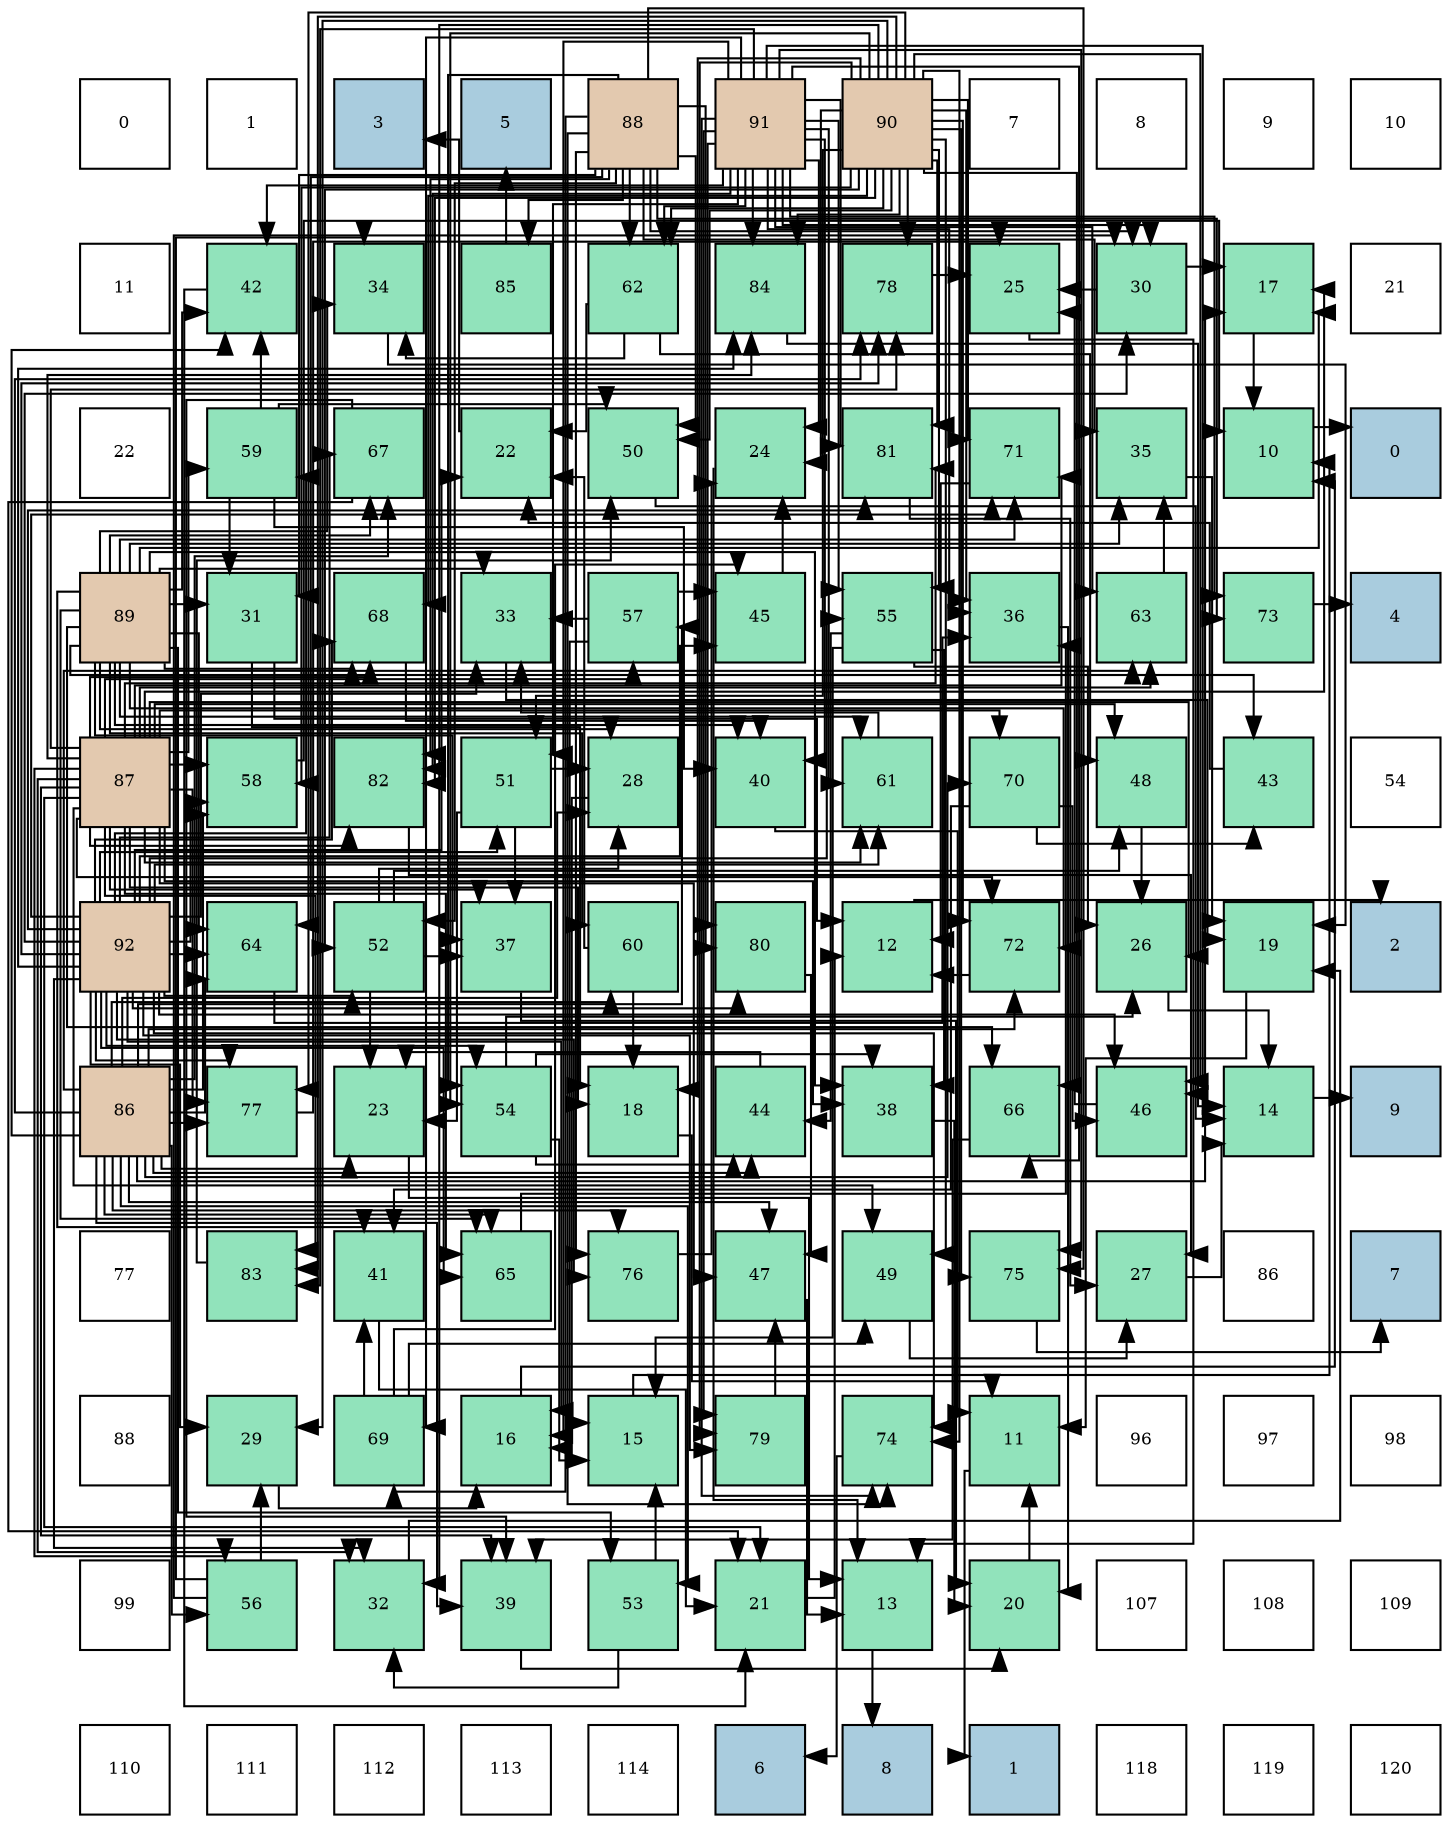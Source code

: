 digraph layout{
 rankdir=TB;
 splines=ortho;
 node [style=filled shape=square fixedsize=true width=0.6];
0[label="0", fontsize=8, fillcolor="#ffffff"];
1[label="1", fontsize=8, fillcolor="#ffffff"];
2[label="3", fontsize=8, fillcolor="#a9ccde"];
3[label="5", fontsize=8, fillcolor="#a9ccde"];
4[label="88", fontsize=8, fillcolor="#e3c9af"];
5[label="91", fontsize=8, fillcolor="#e3c9af"];
6[label="90", fontsize=8, fillcolor="#e3c9af"];
7[label="7", fontsize=8, fillcolor="#ffffff"];
8[label="8", fontsize=8, fillcolor="#ffffff"];
9[label="9", fontsize=8, fillcolor="#ffffff"];
10[label="10", fontsize=8, fillcolor="#ffffff"];
11[label="11", fontsize=8, fillcolor="#ffffff"];
12[label="42", fontsize=8, fillcolor="#91e3bb"];
13[label="34", fontsize=8, fillcolor="#91e3bb"];
14[label="85", fontsize=8, fillcolor="#91e3bb"];
15[label="62", fontsize=8, fillcolor="#91e3bb"];
16[label="84", fontsize=8, fillcolor="#91e3bb"];
17[label="78", fontsize=8, fillcolor="#91e3bb"];
18[label="25", fontsize=8, fillcolor="#91e3bb"];
19[label="30", fontsize=8, fillcolor="#91e3bb"];
20[label="17", fontsize=8, fillcolor="#91e3bb"];
21[label="21", fontsize=8, fillcolor="#ffffff"];
22[label="22", fontsize=8, fillcolor="#ffffff"];
23[label="59", fontsize=8, fillcolor="#91e3bb"];
24[label="67", fontsize=8, fillcolor="#91e3bb"];
25[label="22", fontsize=8, fillcolor="#91e3bb"];
26[label="50", fontsize=8, fillcolor="#91e3bb"];
27[label="24", fontsize=8, fillcolor="#91e3bb"];
28[label="81", fontsize=8, fillcolor="#91e3bb"];
29[label="71", fontsize=8, fillcolor="#91e3bb"];
30[label="35", fontsize=8, fillcolor="#91e3bb"];
31[label="10", fontsize=8, fillcolor="#91e3bb"];
32[label="0", fontsize=8, fillcolor="#a9ccde"];
33[label="89", fontsize=8, fillcolor="#e3c9af"];
34[label="31", fontsize=8, fillcolor="#91e3bb"];
35[label="68", fontsize=8, fillcolor="#91e3bb"];
36[label="33", fontsize=8, fillcolor="#91e3bb"];
37[label="57", fontsize=8, fillcolor="#91e3bb"];
38[label="45", fontsize=8, fillcolor="#91e3bb"];
39[label="55", fontsize=8, fillcolor="#91e3bb"];
40[label="36", fontsize=8, fillcolor="#91e3bb"];
41[label="63", fontsize=8, fillcolor="#91e3bb"];
42[label="73", fontsize=8, fillcolor="#91e3bb"];
43[label="4", fontsize=8, fillcolor="#a9ccde"];
44[label="87", fontsize=8, fillcolor="#e3c9af"];
45[label="58", fontsize=8, fillcolor="#91e3bb"];
46[label="82", fontsize=8, fillcolor="#91e3bb"];
47[label="51", fontsize=8, fillcolor="#91e3bb"];
48[label="28", fontsize=8, fillcolor="#91e3bb"];
49[label="40", fontsize=8, fillcolor="#91e3bb"];
50[label="61", fontsize=8, fillcolor="#91e3bb"];
51[label="70", fontsize=8, fillcolor="#91e3bb"];
52[label="48", fontsize=8, fillcolor="#91e3bb"];
53[label="43", fontsize=8, fillcolor="#91e3bb"];
54[label="54", fontsize=8, fillcolor="#ffffff"];
55[label="92", fontsize=8, fillcolor="#e3c9af"];
56[label="64", fontsize=8, fillcolor="#91e3bb"];
57[label="52", fontsize=8, fillcolor="#91e3bb"];
58[label="37", fontsize=8, fillcolor="#91e3bb"];
59[label="60", fontsize=8, fillcolor="#91e3bb"];
60[label="80", fontsize=8, fillcolor="#91e3bb"];
61[label="12", fontsize=8, fillcolor="#91e3bb"];
62[label="72", fontsize=8, fillcolor="#91e3bb"];
63[label="26", fontsize=8, fillcolor="#91e3bb"];
64[label="19", fontsize=8, fillcolor="#91e3bb"];
65[label="2", fontsize=8, fillcolor="#a9ccde"];
66[label="86", fontsize=8, fillcolor="#e3c9af"];
67[label="77", fontsize=8, fillcolor="#91e3bb"];
68[label="23", fontsize=8, fillcolor="#91e3bb"];
69[label="54", fontsize=8, fillcolor="#91e3bb"];
70[label="18", fontsize=8, fillcolor="#91e3bb"];
71[label="44", fontsize=8, fillcolor="#91e3bb"];
72[label="38", fontsize=8, fillcolor="#91e3bb"];
73[label="66", fontsize=8, fillcolor="#91e3bb"];
74[label="46", fontsize=8, fillcolor="#91e3bb"];
75[label="14", fontsize=8, fillcolor="#91e3bb"];
76[label="9", fontsize=8, fillcolor="#a9ccde"];
77[label="77", fontsize=8, fillcolor="#ffffff"];
78[label="83", fontsize=8, fillcolor="#91e3bb"];
79[label="41", fontsize=8, fillcolor="#91e3bb"];
80[label="65", fontsize=8, fillcolor="#91e3bb"];
81[label="76", fontsize=8, fillcolor="#91e3bb"];
82[label="47", fontsize=8, fillcolor="#91e3bb"];
83[label="49", fontsize=8, fillcolor="#91e3bb"];
84[label="75", fontsize=8, fillcolor="#91e3bb"];
85[label="27", fontsize=8, fillcolor="#91e3bb"];
86[label="86", fontsize=8, fillcolor="#ffffff"];
87[label="7", fontsize=8, fillcolor="#a9ccde"];
88[label="88", fontsize=8, fillcolor="#ffffff"];
89[label="29", fontsize=8, fillcolor="#91e3bb"];
90[label="69", fontsize=8, fillcolor="#91e3bb"];
91[label="16", fontsize=8, fillcolor="#91e3bb"];
92[label="15", fontsize=8, fillcolor="#91e3bb"];
93[label="79", fontsize=8, fillcolor="#91e3bb"];
94[label="74", fontsize=8, fillcolor="#91e3bb"];
95[label="11", fontsize=8, fillcolor="#91e3bb"];
96[label="96", fontsize=8, fillcolor="#ffffff"];
97[label="97", fontsize=8, fillcolor="#ffffff"];
98[label="98", fontsize=8, fillcolor="#ffffff"];
99[label="99", fontsize=8, fillcolor="#ffffff"];
100[label="56", fontsize=8, fillcolor="#91e3bb"];
101[label="32", fontsize=8, fillcolor="#91e3bb"];
102[label="39", fontsize=8, fillcolor="#91e3bb"];
103[label="53", fontsize=8, fillcolor="#91e3bb"];
104[label="21", fontsize=8, fillcolor="#91e3bb"];
105[label="13", fontsize=8, fillcolor="#91e3bb"];
106[label="20", fontsize=8, fillcolor="#91e3bb"];
107[label="107", fontsize=8, fillcolor="#ffffff"];
108[label="108", fontsize=8, fillcolor="#ffffff"];
109[label="109", fontsize=8, fillcolor="#ffffff"];
110[label="110", fontsize=8, fillcolor="#ffffff"];
111[label="111", fontsize=8, fillcolor="#ffffff"];
112[label="112", fontsize=8, fillcolor="#ffffff"];
113[label="113", fontsize=8, fillcolor="#ffffff"];
114[label="114", fontsize=8, fillcolor="#ffffff"];
115[label="6", fontsize=8, fillcolor="#a9ccde"];
116[label="8", fontsize=8, fillcolor="#a9ccde"];
117[label="1", fontsize=8, fillcolor="#a9ccde"];
118[label="118", fontsize=8, fillcolor="#ffffff"];
119[label="119", fontsize=8, fillcolor="#ffffff"];
120[label="120", fontsize=8, fillcolor="#ffffff"];
edge [constraint=false, style=vis];31 -> 32;
95 -> 117;
61 -> 65;
105 -> 116;
75 -> 76;
92 -> 31;
91 -> 31;
20 -> 31;
70 -> 95;
64 -> 95;
106 -> 95;
104 -> 61;
25 -> 2;
68 -> 105;
27 -> 105;
18 -> 105;
63 -> 75;
85 -> 75;
48 -> 92;
89 -> 91;
19 -> 20;
19 -> 18;
34 -> 61;
34 -> 70;
101 -> 64;
36 -> 64;
13 -> 64;
30 -> 64;
40 -> 106;
58 -> 106;
72 -> 106;
102 -> 106;
49 -> 95;
79 -> 104;
12 -> 104;
53 -> 25;
71 -> 68;
38 -> 27;
74 -> 18;
82 -> 105;
52 -> 63;
83 -> 85;
26 -> 75;
47 -> 68;
47 -> 48;
47 -> 58;
57 -> 68;
57 -> 48;
57 -> 58;
57 -> 52;
103 -> 92;
103 -> 101;
69 -> 92;
69 -> 63;
69 -> 72;
69 -> 71;
39 -> 92;
39 -> 63;
39 -> 72;
39 -> 71;
100 -> 89;
100 -> 19;
100 -> 13;
37 -> 91;
37 -> 36;
37 -> 38;
45 -> 31;
23 -> 34;
23 -> 49;
23 -> 12;
23 -> 26;
59 -> 70;
59 -> 25;
50 -> 36;
15 -> 25;
15 -> 13;
15 -> 52;
41 -> 30;
56 -> 40;
80 -> 40;
73 -> 102;
24 -> 104;
24 -> 102;
35 -> 49;
90 -> 79;
90 -> 38;
90 -> 83;
51 -> 79;
51 -> 53;
51 -> 74;
29 -> 61;
62 -> 61;
42 -> 43;
94 -> 115;
84 -> 87;
81 -> 27;
67 -> 18;
17 -> 18;
93 -> 82;
60 -> 82;
28 -> 85;
46 -> 85;
78 -> 26;
16 -> 75;
14 -> 3;
66 -> 20;
66 -> 68;
66 -> 48;
66 -> 102;
66 -> 12;
66 -> 71;
66 -> 82;
66 -> 103;
66 -> 100;
66 -> 37;
66 -> 45;
66 -> 59;
66 -> 41;
66 -> 56;
66 -> 80;
66 -> 24;
66 -> 51;
66 -> 62;
66 -> 81;
66 -> 67;
66 -> 17;
44 -> 20;
44 -> 70;
44 -> 104;
44 -> 63;
44 -> 101;
44 -> 58;
44 -> 72;
44 -> 102;
44 -> 82;
44 -> 52;
44 -> 83;
44 -> 100;
44 -> 37;
44 -> 45;
44 -> 23;
44 -> 50;
44 -> 41;
44 -> 80;
44 -> 35;
44 -> 51;
44 -> 29;
44 -> 62;
44 -> 67;
44 -> 17;
44 -> 28;
44 -> 46;
44 -> 78;
44 -> 16;
4 -> 19;
4 -> 34;
4 -> 30;
4 -> 26;
4 -> 57;
4 -> 69;
4 -> 15;
4 -> 56;
4 -> 90;
4 -> 42;
4 -> 94;
4 -> 84;
4 -> 81;
4 -> 60;
4 -> 46;
4 -> 14;
33 -> 20;
33 -> 48;
33 -> 34;
33 -> 36;
33 -> 13;
33 -> 30;
33 -> 58;
33 -> 72;
33 -> 49;
33 -> 79;
33 -> 12;
33 -> 53;
33 -> 103;
33 -> 59;
33 -> 50;
33 -> 56;
33 -> 80;
33 -> 73;
33 -> 24;
33 -> 35;
33 -> 29;
33 -> 62;
6 -> 70;
6 -> 27;
6 -> 89;
6 -> 101;
6 -> 40;
6 -> 74;
6 -> 83;
6 -> 26;
6 -> 47;
6 -> 57;
6 -> 69;
6 -> 39;
6 -> 45;
6 -> 15;
6 -> 73;
6 -> 35;
6 -> 29;
6 -> 62;
6 -> 94;
6 -> 84;
6 -> 67;
6 -> 17;
6 -> 93;
6 -> 28;
6 -> 46;
6 -> 78;
6 -> 16;
5 -> 91;
5 -> 27;
5 -> 19;
5 -> 40;
5 -> 49;
5 -> 12;
5 -> 74;
5 -> 47;
5 -> 39;
5 -> 50;
5 -> 15;
5 -> 41;
5 -> 73;
5 -> 90;
5 -> 42;
5 -> 94;
5 -> 84;
5 -> 93;
5 -> 60;
5 -> 28;
5 -> 46;
5 -> 78;
5 -> 16;
55 -> 91;
55 -> 25;
55 -> 89;
55 -> 19;
55 -> 101;
55 -> 36;
55 -> 38;
55 -> 74;
55 -> 47;
55 -> 57;
55 -> 69;
55 -> 39;
55 -> 45;
55 -> 23;
55 -> 50;
55 -> 56;
55 -> 80;
55 -> 24;
55 -> 35;
55 -> 29;
55 -> 94;
55 -> 81;
55 -> 67;
55 -> 17;
55 -> 93;
55 -> 60;
55 -> 28;
55 -> 16;
edge [constraint=true, style=invis];
0 -> 11 -> 22 -> 33 -> 44 -> 55 -> 66 -> 77 -> 88 -> 99 -> 110;
1 -> 12 -> 23 -> 34 -> 45 -> 56 -> 67 -> 78 -> 89 -> 100 -> 111;
2 -> 13 -> 24 -> 35 -> 46 -> 57 -> 68 -> 79 -> 90 -> 101 -> 112;
3 -> 14 -> 25 -> 36 -> 47 -> 58 -> 69 -> 80 -> 91 -> 102 -> 113;
4 -> 15 -> 26 -> 37 -> 48 -> 59 -> 70 -> 81 -> 92 -> 103 -> 114;
5 -> 16 -> 27 -> 38 -> 49 -> 60 -> 71 -> 82 -> 93 -> 104 -> 115;
6 -> 17 -> 28 -> 39 -> 50 -> 61 -> 72 -> 83 -> 94 -> 105 -> 116;
7 -> 18 -> 29 -> 40 -> 51 -> 62 -> 73 -> 84 -> 95 -> 106 -> 117;
8 -> 19 -> 30 -> 41 -> 52 -> 63 -> 74 -> 85 -> 96 -> 107 -> 118;
9 -> 20 -> 31 -> 42 -> 53 -> 64 -> 75 -> 86 -> 97 -> 108 -> 119;
10 -> 21 -> 32 -> 43 -> 54 -> 65 -> 76 -> 87 -> 98 -> 109 -> 120;
rank = same {0 -> 1 -> 2 -> 3 -> 4 -> 5 -> 6 -> 7 -> 8 -> 9 -> 10};
rank = same {11 -> 12 -> 13 -> 14 -> 15 -> 16 -> 17 -> 18 -> 19 -> 20 -> 21};
rank = same {22 -> 23 -> 24 -> 25 -> 26 -> 27 -> 28 -> 29 -> 30 -> 31 -> 32};
rank = same {33 -> 34 -> 35 -> 36 -> 37 -> 38 -> 39 -> 40 -> 41 -> 42 -> 43};
rank = same {44 -> 45 -> 46 -> 47 -> 48 -> 49 -> 50 -> 51 -> 52 -> 53 -> 54};
rank = same {55 -> 56 -> 57 -> 58 -> 59 -> 60 -> 61 -> 62 -> 63 -> 64 -> 65};
rank = same {66 -> 67 -> 68 -> 69 -> 70 -> 71 -> 72 -> 73 -> 74 -> 75 -> 76};
rank = same {77 -> 78 -> 79 -> 80 -> 81 -> 82 -> 83 -> 84 -> 85 -> 86 -> 87};
rank = same {88 -> 89 -> 90 -> 91 -> 92 -> 93 -> 94 -> 95 -> 96 -> 97 -> 98};
rank = same {99 -> 100 -> 101 -> 102 -> 103 -> 104 -> 105 -> 106 -> 107 -> 108 -> 109};
rank = same {110 -> 111 -> 112 -> 113 -> 114 -> 115 -> 116 -> 117 -> 118 -> 119 -> 120};
}